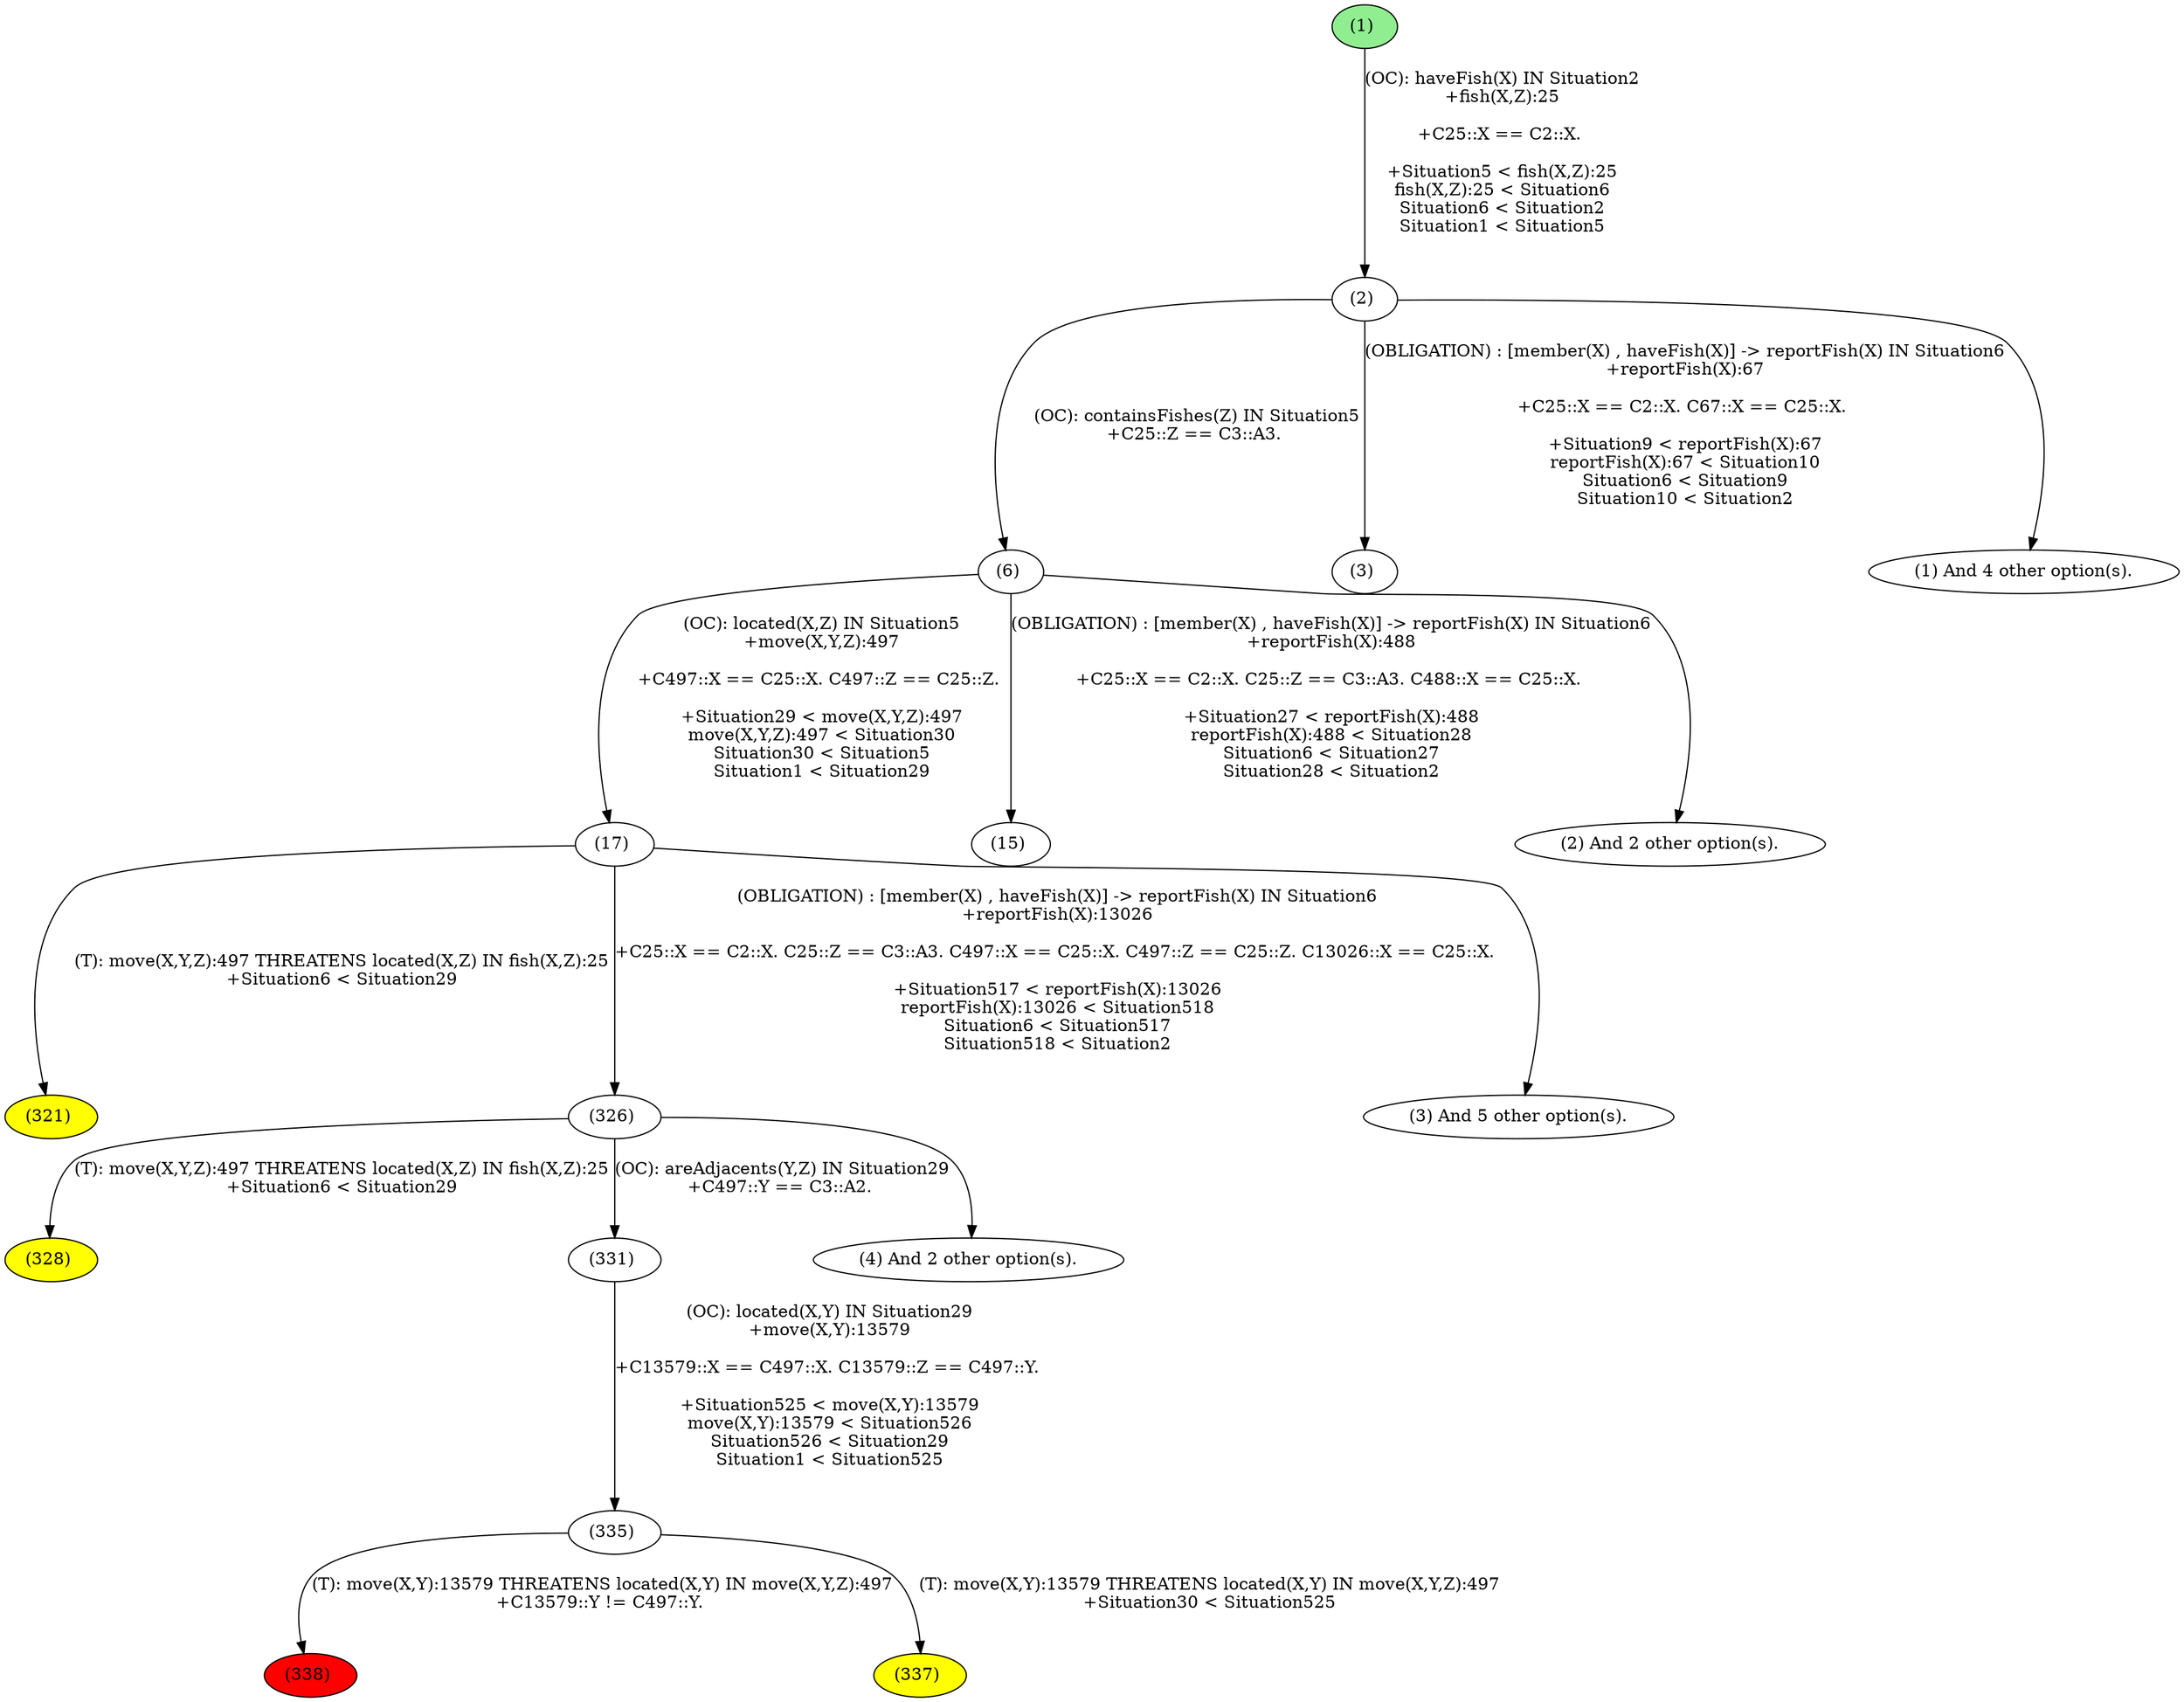 digraph G {
"(338) " [style=filled,fillcolor="red"];
"(337) " [style=filled,fillcolor="yellow"];
"(328) " [style=filled,fillcolor="yellow"];
"(321) " [style=filled,fillcolor="yellow"];
"(1) " [style=filled,fillcolor="lightgreen"];
"(1) " -> "(2) " [label="(OC): haveFish(X) IN Situation2
+fish(X,Z):25

+C25::X == C2::X. 

+Situation5 < fish(X,Z):25
fish(X,Z):25 < Situation6
Situation6 < Situation2
Situation1 < Situation5

"];
"(2) " -> "(6) " [label="(OC): containsFishes(Z) IN Situation5
+C25::Z == C3::A3. 

"];
"(2) " -> "(3) " [label="(OBLIGATION) : [member(X) , haveFish(X)] -> reportFish(X) IN Situation6
+reportFish(X):67

+C25::X == C2::X. C67::X == C25::X. 

+Situation9 < reportFish(X):67
reportFish(X):67 < Situation10
Situation6 < Situation9
Situation10 < Situation2

"];
"(2) " -> "(1) And 4 other option(s).";
"(6) " -> "(17) " [label="(OC): located(X,Z) IN Situation5
+move(X,Y,Z):497

+C497::X == C25::X. C497::Z == C25::Z. 

+Situation29 < move(X,Y,Z):497
move(X,Y,Z):497 < Situation30
Situation30 < Situation5
Situation1 < Situation29

"];
"(6) " -> "(15) " [label="(OBLIGATION) : [member(X) , haveFish(X)] -> reportFish(X) IN Situation6
+reportFish(X):488

+C25::X == C2::X. C25::Z == C3::A3. C488::X == C25::X. 

+Situation27 < reportFish(X):488
reportFish(X):488 < Situation28
Situation6 < Situation27
Situation28 < Situation2

"];
"(6) " -> "(2) And 2 other option(s).";
"(17) " -> "(326) " [label="(OBLIGATION) : [member(X) , haveFish(X)] -> reportFish(X) IN Situation6
+reportFish(X):13026

+C25::X == C2::X. C25::Z == C3::A3. C497::X == C25::X. C497::Z == C25::Z. C13026::X == C25::X. 

+Situation517 < reportFish(X):13026
reportFish(X):13026 < Situation518
Situation6 < Situation517
Situation518 < Situation2

"];
"(17) " -> "(321) " [label="(T): move(X,Y,Z):497 THREATENS located(X,Z) IN fish(X,Z):25
+Situation6 < Situation29

"];
"(17) " -> "(3) And 5 other option(s).";
"(326) " -> "(331) " [label="(OC): areAdjacents(Y,Z) IN Situation29
+C497::Y == C3::A2. 

"];
"(326) " -> "(328) " [label="(T): move(X,Y,Z):497 THREATENS located(X,Z) IN fish(X,Z):25
+Situation6 < Situation29

"];
"(326) " -> "(4) And 2 other option(s).";
"(331) " -> "(335) " [label="(OC): located(X,Y) IN Situation29
+move(X,Y):13579

+C13579::X == C497::X. C13579::Z == C497::Y. 

+Situation525 < move(X,Y):13579
move(X,Y):13579 < Situation526
Situation526 < Situation29
Situation1 < Situation525

"];
"(335) " -> "(338) " [label="(T): move(X,Y):13579 THREATENS located(X,Y) IN move(X,Y,Z):497
+C13579::Y != C497::Y. 

"];
"(335) " -> "(337) " [label="(T): move(X,Y):13579 THREATENS located(X,Y) IN move(X,Y,Z):497
+Situation30 < Situation525

"];
}
